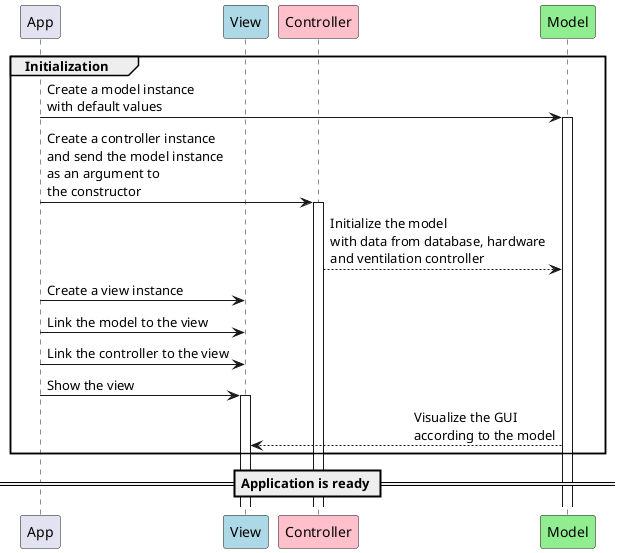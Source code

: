 @startuml

skinparam SequenceMessageAlign first

participant App as app order 10
participant View as view order 20 #lightblue
participant Controller as controller order 30 #pink
participant Model as model order 40 #lightgreen

group Initialization
    app -> model : Create a model instance\nwith default values
    activate model
    app -> controller : Create a controller instance\nand send the model instance\nas an argument to\nthe constructor
    activate controller
    controller --> model : Initialize the model\nwith data from database, hardware\nand ventilation controller
    app -> view : Create a view instance
    app -> view : Link the model to the view
    app -> view : Link the controller to the view
    app -> view : Show the view
    activate view
    model --> view : Visualize the GUI\naccording to the model
end

== Application is ready ==

@enduml